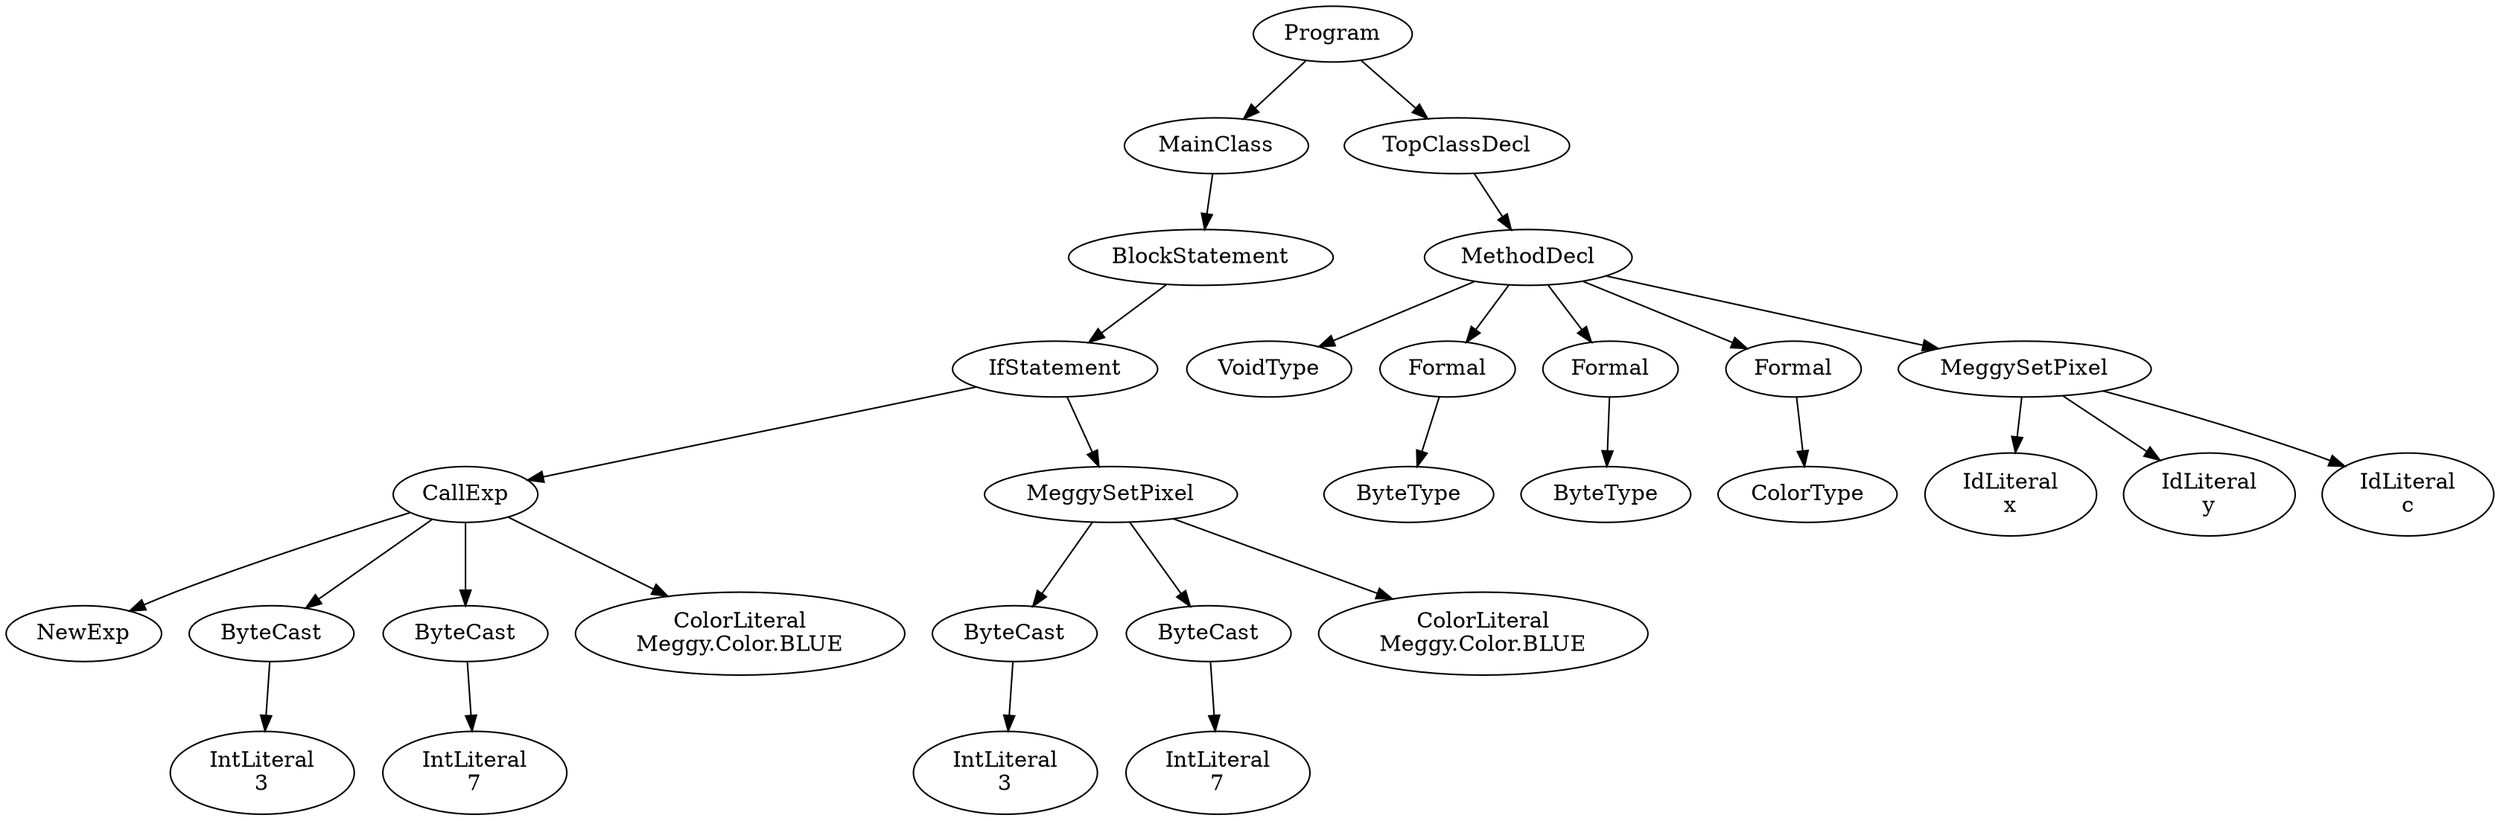 digraph ASTGraph {
0 [ label="Program" ];
1 [ label="MainClass" ];
0 -> 1
2 [ label="BlockStatement" ];
1 -> 2
3 [ label="IfStatement" ];
2 -> 3
4 [ label="CallExp" ];
3 -> 4
5 [ label="NewExp" ];
4 -> 5
6 [ label="ByteCast" ];
4 -> 6
7 [ label="IntLiteral\n3" ];
6 -> 7
8 [ label="ByteCast" ];
4 -> 8
9 [ label="IntLiteral\n7" ];
8 -> 9
10 [ label="ColorLiteral\nMeggy.Color.BLUE" ];
4 -> 10
11 [ label="MeggySetPixel" ];
3 -> 11
12 [ label="ByteCast" ];
11 -> 12
13 [ label="IntLiteral\n3" ];
12 -> 13
14 [ label="ByteCast" ];
11 -> 14
15 [ label="IntLiteral\n7" ];
14 -> 15
16 [ label="ColorLiteral\nMeggy.Color.BLUE" ];
11 -> 16
17 [ label="TopClassDecl" ];
0 -> 17
18 [ label="MethodDecl" ];
17 -> 18
19 [ label="VoidType" ];
18 -> 19
20 [ label="Formal" ];
18 -> 20
21 [ label="ByteType" ];
20 -> 21
22 [ label="Formal" ];
18 -> 22
23 [ label="ByteType" ];
22 -> 23
24 [ label="Formal" ];
18 -> 24
25 [ label="ColorType" ];
24 -> 25
26 [ label="MeggySetPixel" ];
18 -> 26
27 [ label="IdLiteral\nx" ];
26 -> 27
28 [ label="IdLiteral\ny" ];
26 -> 28
29 [ label="IdLiteral\nc" ];
26 -> 29
}
